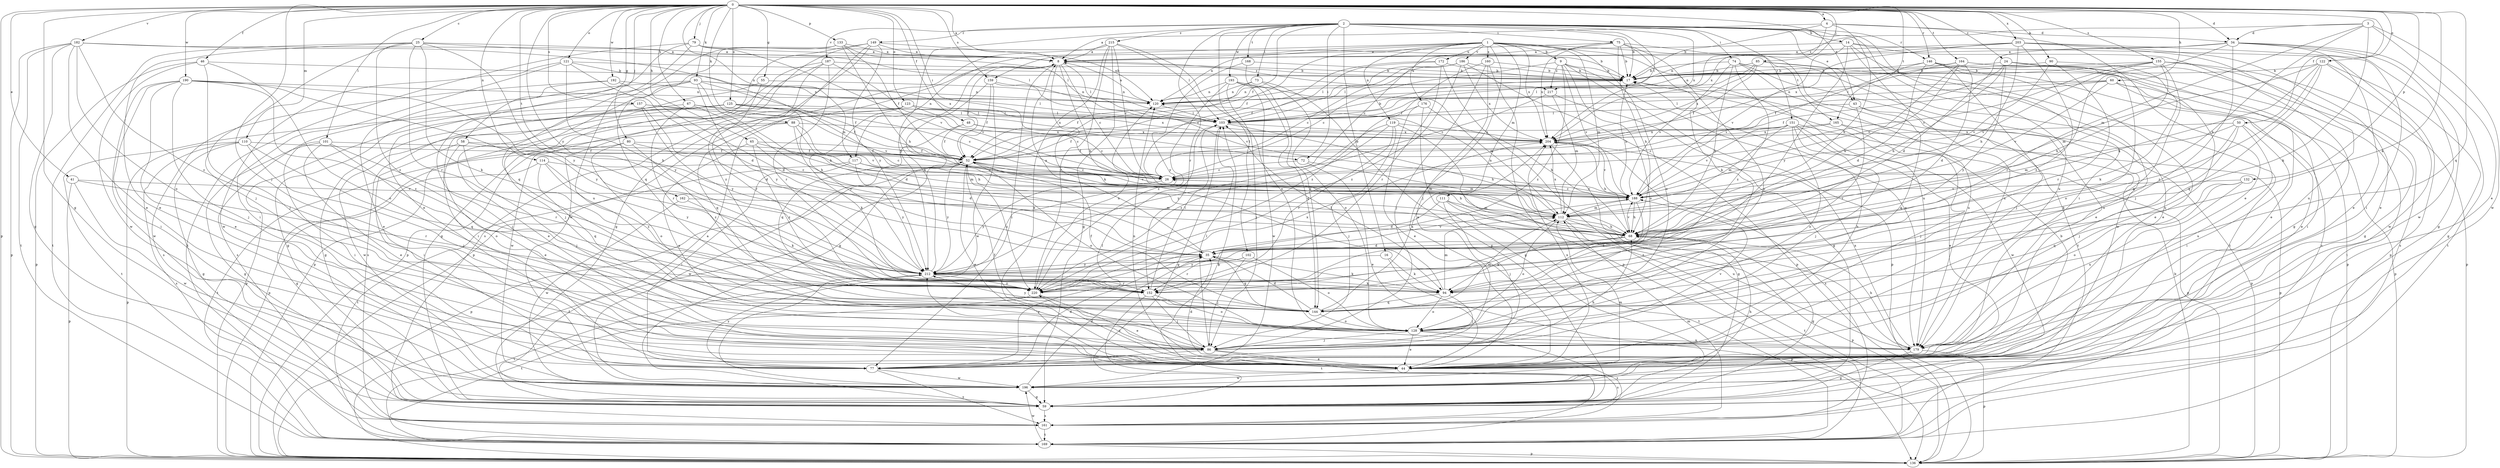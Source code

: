 strict digraph  {
0;
1;
2;
3;
4;
8;
9;
14;
16;
17;
24;
25;
26;
34;
35;
41;
43;
44;
46;
48;
50;
52;
55;
58;
59;
60;
65;
67;
68;
72;
73;
74;
75;
77;
79;
80;
85;
86;
88;
90;
93;
94;
101;
102;
103;
110;
111;
112;
114;
117;
119;
120;
121;
122;
123;
125;
128;
132;
133;
136;
144;
146;
149;
151;
152;
155;
157;
159;
160;
161;
162;
164;
165;
168;
169;
172;
176;
179;
182;
186;
187;
188;
190;
192;
193;
196;
203;
204;
212;
215;
217;
220;
0 -> 4  [label=a];
0 -> 8  [label=a];
0 -> 24  [label=c];
0 -> 25  [label=c];
0 -> 34  [label=d];
0 -> 41  [label=e];
0 -> 43  [label=e];
0 -> 46  [label=f];
0 -> 48  [label=f];
0 -> 50  [label=f];
0 -> 55  [label=g];
0 -> 58  [label=g];
0 -> 59  [label=g];
0 -> 60  [label=h];
0 -> 65  [label=h];
0 -> 67  [label=h];
0 -> 72  [label=i];
0 -> 79  [label=j];
0 -> 80  [label=j];
0 -> 85  [label=j];
0 -> 86  [label=j];
0 -> 88  [label=k];
0 -> 90  [label=k];
0 -> 93  [label=k];
0 -> 94  [label=k];
0 -> 101  [label=l];
0 -> 110  [label=m];
0 -> 114  [label=n];
0 -> 117  [label=n];
0 -> 121  [label=o];
0 -> 122  [label=o];
0 -> 123  [label=o];
0 -> 125  [label=o];
0 -> 132  [label=p];
0 -> 133  [label=p];
0 -> 136  [label=p];
0 -> 144  [label=q];
0 -> 146  [label=r];
0 -> 155  [label=s];
0 -> 157  [label=s];
0 -> 159  [label=s];
0 -> 162  [label=t];
0 -> 164  [label=t];
0 -> 165  [label=t];
0 -> 182  [label=v];
0 -> 190  [label=w];
0 -> 192  [label=w];
0 -> 203  [label=x];
0 -> 212  [label=y];
1 -> 9  [label=b];
1 -> 52  [label=f];
1 -> 86  [label=j];
1 -> 111  [label=m];
1 -> 112  [label=m];
1 -> 117  [label=n];
1 -> 119  [label=n];
1 -> 120  [label=n];
1 -> 128  [label=o];
1 -> 159  [label=s];
1 -> 160  [label=s];
1 -> 165  [label=t];
1 -> 172  [label=u];
1 -> 176  [label=u];
1 -> 179  [label=u];
1 -> 186  [label=v];
1 -> 204  [label=x];
2 -> 14  [label=b];
2 -> 16  [label=b];
2 -> 17  [label=b];
2 -> 43  [label=e];
2 -> 52  [label=f];
2 -> 72  [label=i];
2 -> 73  [label=i];
2 -> 74  [label=i];
2 -> 75  [label=i];
2 -> 77  [label=i];
2 -> 102  [label=l];
2 -> 103  [label=l];
2 -> 146  [label=r];
2 -> 149  [label=r];
2 -> 151  [label=r];
2 -> 152  [label=r];
2 -> 168  [label=t];
2 -> 179  [label=u];
2 -> 187  [label=v];
2 -> 193  [label=w];
2 -> 204  [label=x];
2 -> 212  [label=y];
2 -> 215  [label=z];
3 -> 34  [label=d];
3 -> 44  [label=e];
3 -> 68  [label=h];
3 -> 94  [label=k];
3 -> 112  [label=m];
3 -> 196  [label=w];
3 -> 217  [label=z];
4 -> 8  [label=a];
4 -> 17  [label=b];
4 -> 34  [label=d];
4 -> 44  [label=e];
4 -> 68  [label=h];
4 -> 204  [label=x];
8 -> 17  [label=b];
8 -> 26  [label=c];
8 -> 52  [label=f];
8 -> 68  [label=h];
8 -> 77  [label=i];
8 -> 94  [label=k];
8 -> 103  [label=l];
8 -> 217  [label=z];
9 -> 17  [label=b];
9 -> 26  [label=c];
9 -> 128  [label=o];
9 -> 136  [label=p];
9 -> 179  [label=u];
9 -> 188  [label=v];
9 -> 217  [label=z];
9 -> 220  [label=z];
14 -> 8  [label=a];
14 -> 59  [label=g];
14 -> 136  [label=p];
14 -> 169  [label=t];
14 -> 179  [label=u];
14 -> 188  [label=v];
14 -> 212  [label=y];
16 -> 94  [label=k];
16 -> 136  [label=p];
16 -> 212  [label=y];
17 -> 120  [label=n];
24 -> 17  [label=b];
24 -> 52  [label=f];
24 -> 68  [label=h];
24 -> 128  [label=o];
24 -> 161  [label=s];
24 -> 169  [label=t];
24 -> 212  [label=y];
25 -> 8  [label=a];
25 -> 44  [label=e];
25 -> 86  [label=j];
25 -> 94  [label=k];
25 -> 103  [label=l];
25 -> 152  [label=r];
25 -> 169  [label=t];
25 -> 212  [label=y];
25 -> 220  [label=z];
26 -> 188  [label=v];
26 -> 212  [label=y];
34 -> 8  [label=a];
34 -> 35  [label=d];
34 -> 44  [label=e];
34 -> 59  [label=g];
34 -> 86  [label=j];
34 -> 152  [label=r];
34 -> 169  [label=t];
34 -> 196  [label=w];
35 -> 8  [label=a];
35 -> 94  [label=k];
35 -> 144  [label=q];
35 -> 188  [label=v];
35 -> 212  [label=y];
41 -> 136  [label=p];
41 -> 152  [label=r];
41 -> 188  [label=v];
41 -> 196  [label=w];
43 -> 103  [label=l];
43 -> 136  [label=p];
43 -> 144  [label=q];
43 -> 152  [label=r];
44 -> 17  [label=b];
44 -> 35  [label=d];
44 -> 120  [label=n];
44 -> 196  [label=w];
44 -> 204  [label=x];
44 -> 220  [label=z];
46 -> 17  [label=b];
46 -> 86  [label=j];
46 -> 128  [label=o];
46 -> 136  [label=p];
46 -> 196  [label=w];
48 -> 26  [label=c];
48 -> 52  [label=f];
48 -> 144  [label=q];
48 -> 204  [label=x];
50 -> 77  [label=i];
50 -> 86  [label=j];
50 -> 94  [label=k];
50 -> 112  [label=m];
50 -> 179  [label=u];
50 -> 204  [label=x];
52 -> 26  [label=c];
52 -> 44  [label=e];
52 -> 112  [label=m];
52 -> 128  [label=o];
52 -> 136  [label=p];
52 -> 188  [label=v];
52 -> 196  [label=w];
52 -> 212  [label=y];
52 -> 220  [label=z];
55 -> 120  [label=n];
55 -> 152  [label=r];
55 -> 161  [label=s];
58 -> 26  [label=c];
58 -> 44  [label=e];
58 -> 52  [label=f];
58 -> 77  [label=i];
58 -> 86  [label=j];
59 -> 8  [label=a];
59 -> 103  [label=l];
59 -> 161  [label=s];
60 -> 44  [label=e];
60 -> 52  [label=f];
60 -> 77  [label=i];
60 -> 103  [label=l];
60 -> 120  [label=n];
60 -> 136  [label=p];
60 -> 188  [label=v];
65 -> 35  [label=d];
65 -> 52  [label=f];
65 -> 112  [label=m];
65 -> 179  [label=u];
65 -> 220  [label=z];
67 -> 68  [label=h];
67 -> 86  [label=j];
67 -> 103  [label=l];
67 -> 152  [label=r];
67 -> 188  [label=v];
68 -> 35  [label=d];
68 -> 59  [label=g];
68 -> 94  [label=k];
68 -> 188  [label=v];
72 -> 26  [label=c];
72 -> 44  [label=e];
72 -> 112  [label=m];
73 -> 52  [label=f];
73 -> 59  [label=g];
73 -> 120  [label=n];
73 -> 128  [label=o];
74 -> 17  [label=b];
74 -> 44  [label=e];
74 -> 68  [label=h];
74 -> 179  [label=u];
74 -> 188  [label=v];
74 -> 196  [label=w];
74 -> 220  [label=z];
75 -> 8  [label=a];
75 -> 17  [label=b];
75 -> 26  [label=c];
75 -> 68  [label=h];
75 -> 94  [label=k];
75 -> 128  [label=o];
75 -> 169  [label=t];
75 -> 204  [label=x];
77 -> 35  [label=d];
77 -> 68  [label=h];
77 -> 103  [label=l];
77 -> 161  [label=s];
77 -> 196  [label=w];
77 -> 212  [label=y];
79 -> 8  [label=a];
79 -> 17  [label=b];
79 -> 44  [label=e];
79 -> 144  [label=q];
79 -> 169  [label=t];
79 -> 188  [label=v];
80 -> 26  [label=c];
80 -> 52  [label=f];
80 -> 128  [label=o];
80 -> 169  [label=t];
80 -> 220  [label=z];
85 -> 17  [label=b];
85 -> 44  [label=e];
85 -> 52  [label=f];
85 -> 103  [label=l];
85 -> 179  [label=u];
85 -> 204  [label=x];
86 -> 44  [label=e];
86 -> 52  [label=f];
86 -> 77  [label=i];
86 -> 103  [label=l];
86 -> 161  [label=s];
86 -> 188  [label=v];
86 -> 212  [label=y];
88 -> 68  [label=h];
88 -> 94  [label=k];
88 -> 136  [label=p];
88 -> 188  [label=v];
88 -> 196  [label=w];
88 -> 204  [label=x];
90 -> 17  [label=b];
90 -> 94  [label=k];
90 -> 152  [label=r];
90 -> 188  [label=v];
93 -> 52  [label=f];
93 -> 59  [label=g];
93 -> 68  [label=h];
93 -> 86  [label=j];
93 -> 103  [label=l];
93 -> 120  [label=n];
93 -> 161  [label=s];
93 -> 212  [label=y];
94 -> 86  [label=j];
94 -> 103  [label=l];
94 -> 112  [label=m];
94 -> 128  [label=o];
94 -> 144  [label=q];
101 -> 44  [label=e];
101 -> 52  [label=f];
101 -> 59  [label=g];
101 -> 77  [label=i];
101 -> 128  [label=o];
101 -> 152  [label=r];
102 -> 86  [label=j];
102 -> 128  [label=o];
102 -> 152  [label=r];
102 -> 212  [label=y];
103 -> 17  [label=b];
103 -> 59  [label=g];
103 -> 68  [label=h];
103 -> 204  [label=x];
110 -> 52  [label=f];
110 -> 59  [label=g];
110 -> 86  [label=j];
110 -> 136  [label=p];
110 -> 144  [label=q];
110 -> 161  [label=s];
111 -> 35  [label=d];
111 -> 86  [label=j];
111 -> 112  [label=m];
111 -> 169  [label=t];
111 -> 179  [label=u];
112 -> 68  [label=h];
112 -> 120  [label=n];
112 -> 128  [label=o];
112 -> 136  [label=p];
112 -> 169  [label=t];
112 -> 204  [label=x];
114 -> 26  [label=c];
114 -> 59  [label=g];
114 -> 144  [label=q];
114 -> 212  [label=y];
114 -> 220  [label=z];
117 -> 26  [label=c];
117 -> 68  [label=h];
117 -> 77  [label=i];
117 -> 169  [label=t];
117 -> 212  [label=y];
119 -> 86  [label=j];
119 -> 152  [label=r];
119 -> 179  [label=u];
119 -> 204  [label=x];
119 -> 212  [label=y];
119 -> 220  [label=z];
120 -> 8  [label=a];
120 -> 103  [label=l];
121 -> 17  [label=b];
121 -> 35  [label=d];
121 -> 77  [label=i];
121 -> 196  [label=w];
121 -> 204  [label=x];
121 -> 212  [label=y];
122 -> 17  [label=b];
122 -> 59  [label=g];
122 -> 68  [label=h];
122 -> 112  [label=m];
122 -> 144  [label=q];
122 -> 196  [label=w];
122 -> 220  [label=z];
123 -> 26  [label=c];
123 -> 103  [label=l];
123 -> 144  [label=q];
123 -> 196  [label=w];
123 -> 204  [label=x];
123 -> 212  [label=y];
125 -> 26  [label=c];
125 -> 35  [label=d];
125 -> 44  [label=e];
125 -> 52  [label=f];
125 -> 59  [label=g];
125 -> 77  [label=i];
125 -> 103  [label=l];
125 -> 136  [label=p];
128 -> 44  [label=e];
128 -> 86  [label=j];
128 -> 161  [label=s];
128 -> 179  [label=u];
132 -> 128  [label=o];
132 -> 144  [label=q];
132 -> 179  [label=u];
132 -> 188  [label=v];
133 -> 8  [label=a];
133 -> 52  [label=f];
133 -> 68  [label=h];
133 -> 103  [label=l];
133 -> 144  [label=q];
133 -> 179  [label=u];
136 -> 17  [label=b];
136 -> 52  [label=f];
144 -> 35  [label=d];
144 -> 52  [label=f];
144 -> 112  [label=m];
144 -> 128  [label=o];
144 -> 204  [label=x];
144 -> 212  [label=y];
146 -> 17  [label=b];
146 -> 35  [label=d];
146 -> 44  [label=e];
146 -> 86  [label=j];
146 -> 136  [label=p];
146 -> 161  [label=s];
146 -> 188  [label=v];
149 -> 8  [label=a];
149 -> 59  [label=g];
149 -> 120  [label=n];
149 -> 136  [label=p];
149 -> 161  [label=s];
149 -> 196  [label=w];
149 -> 212  [label=y];
151 -> 44  [label=e];
151 -> 52  [label=f];
151 -> 86  [label=j];
151 -> 112  [label=m];
151 -> 128  [label=o];
151 -> 136  [label=p];
151 -> 188  [label=v];
151 -> 196  [label=w];
151 -> 204  [label=x];
152 -> 86  [label=j];
152 -> 103  [label=l];
152 -> 128  [label=o];
152 -> 169  [label=t];
155 -> 17  [label=b];
155 -> 26  [label=c];
155 -> 59  [label=g];
155 -> 68  [label=h];
155 -> 120  [label=n];
155 -> 136  [label=p];
155 -> 144  [label=q];
155 -> 188  [label=v];
157 -> 35  [label=d];
157 -> 103  [label=l];
157 -> 169  [label=t];
157 -> 204  [label=x];
157 -> 212  [label=y];
159 -> 52  [label=f];
159 -> 59  [label=g];
159 -> 120  [label=n];
159 -> 188  [label=v];
159 -> 196  [label=w];
160 -> 17  [label=b];
160 -> 44  [label=e];
160 -> 86  [label=j];
160 -> 136  [label=p];
160 -> 220  [label=z];
161 -> 112  [label=m];
161 -> 169  [label=t];
162 -> 94  [label=k];
162 -> 112  [label=m];
162 -> 196  [label=w];
164 -> 17  [label=b];
164 -> 35  [label=d];
164 -> 44  [label=e];
164 -> 68  [label=h];
164 -> 103  [label=l];
164 -> 179  [label=u];
164 -> 188  [label=v];
165 -> 26  [label=c];
165 -> 86  [label=j];
165 -> 136  [label=p];
165 -> 204  [label=x];
168 -> 17  [label=b];
168 -> 144  [label=q];
168 -> 212  [label=y];
169 -> 136  [label=p];
169 -> 196  [label=w];
172 -> 17  [label=b];
172 -> 26  [label=c];
172 -> 103  [label=l];
172 -> 152  [label=r];
172 -> 169  [label=t];
176 -> 44  [label=e];
176 -> 59  [label=g];
176 -> 68  [label=h];
176 -> 103  [label=l];
179 -> 59  [label=g];
179 -> 68  [label=h];
179 -> 136  [label=p];
179 -> 204  [label=x];
182 -> 8  [label=a];
182 -> 44  [label=e];
182 -> 59  [label=g];
182 -> 112  [label=m];
182 -> 128  [label=o];
182 -> 136  [label=p];
182 -> 169  [label=t];
182 -> 220  [label=z];
186 -> 17  [label=b];
186 -> 26  [label=c];
186 -> 52  [label=f];
186 -> 103  [label=l];
186 -> 136  [label=p];
186 -> 204  [label=x];
186 -> 220  [label=z];
187 -> 17  [label=b];
187 -> 59  [label=g];
187 -> 136  [label=p];
187 -> 152  [label=r];
187 -> 188  [label=v];
187 -> 220  [label=z];
188 -> 17  [label=b];
188 -> 26  [label=c];
188 -> 68  [label=h];
188 -> 94  [label=k];
188 -> 112  [label=m];
190 -> 44  [label=e];
190 -> 68  [label=h];
190 -> 77  [label=i];
190 -> 86  [label=j];
190 -> 120  [label=n];
190 -> 196  [label=w];
190 -> 212  [label=y];
190 -> 220  [label=z];
192 -> 35  [label=d];
192 -> 44  [label=e];
192 -> 120  [label=n];
192 -> 161  [label=s];
193 -> 86  [label=j];
193 -> 112  [label=m];
193 -> 120  [label=n];
193 -> 144  [label=q];
193 -> 196  [label=w];
193 -> 220  [label=z];
196 -> 17  [label=b];
196 -> 35  [label=d];
196 -> 59  [label=g];
196 -> 68  [label=h];
196 -> 112  [label=m];
203 -> 8  [label=a];
203 -> 44  [label=e];
203 -> 68  [label=h];
203 -> 77  [label=i];
203 -> 120  [label=n];
203 -> 179  [label=u];
203 -> 204  [label=x];
203 -> 220  [label=z];
204 -> 52  [label=f];
204 -> 59  [label=g];
204 -> 68  [label=h];
204 -> 161  [label=s];
204 -> 188  [label=v];
212 -> 8  [label=a];
212 -> 94  [label=k];
212 -> 152  [label=r];
212 -> 169  [label=t];
212 -> 220  [label=z];
215 -> 8  [label=a];
215 -> 26  [label=c];
215 -> 44  [label=e];
215 -> 59  [label=g];
215 -> 103  [label=l];
215 -> 128  [label=o];
215 -> 136  [label=p];
215 -> 220  [label=z];
217 -> 26  [label=c];
217 -> 59  [label=g];
217 -> 112  [label=m];
220 -> 44  [label=e];
220 -> 120  [label=n];
220 -> 169  [label=t];
220 -> 204  [label=x];
}
